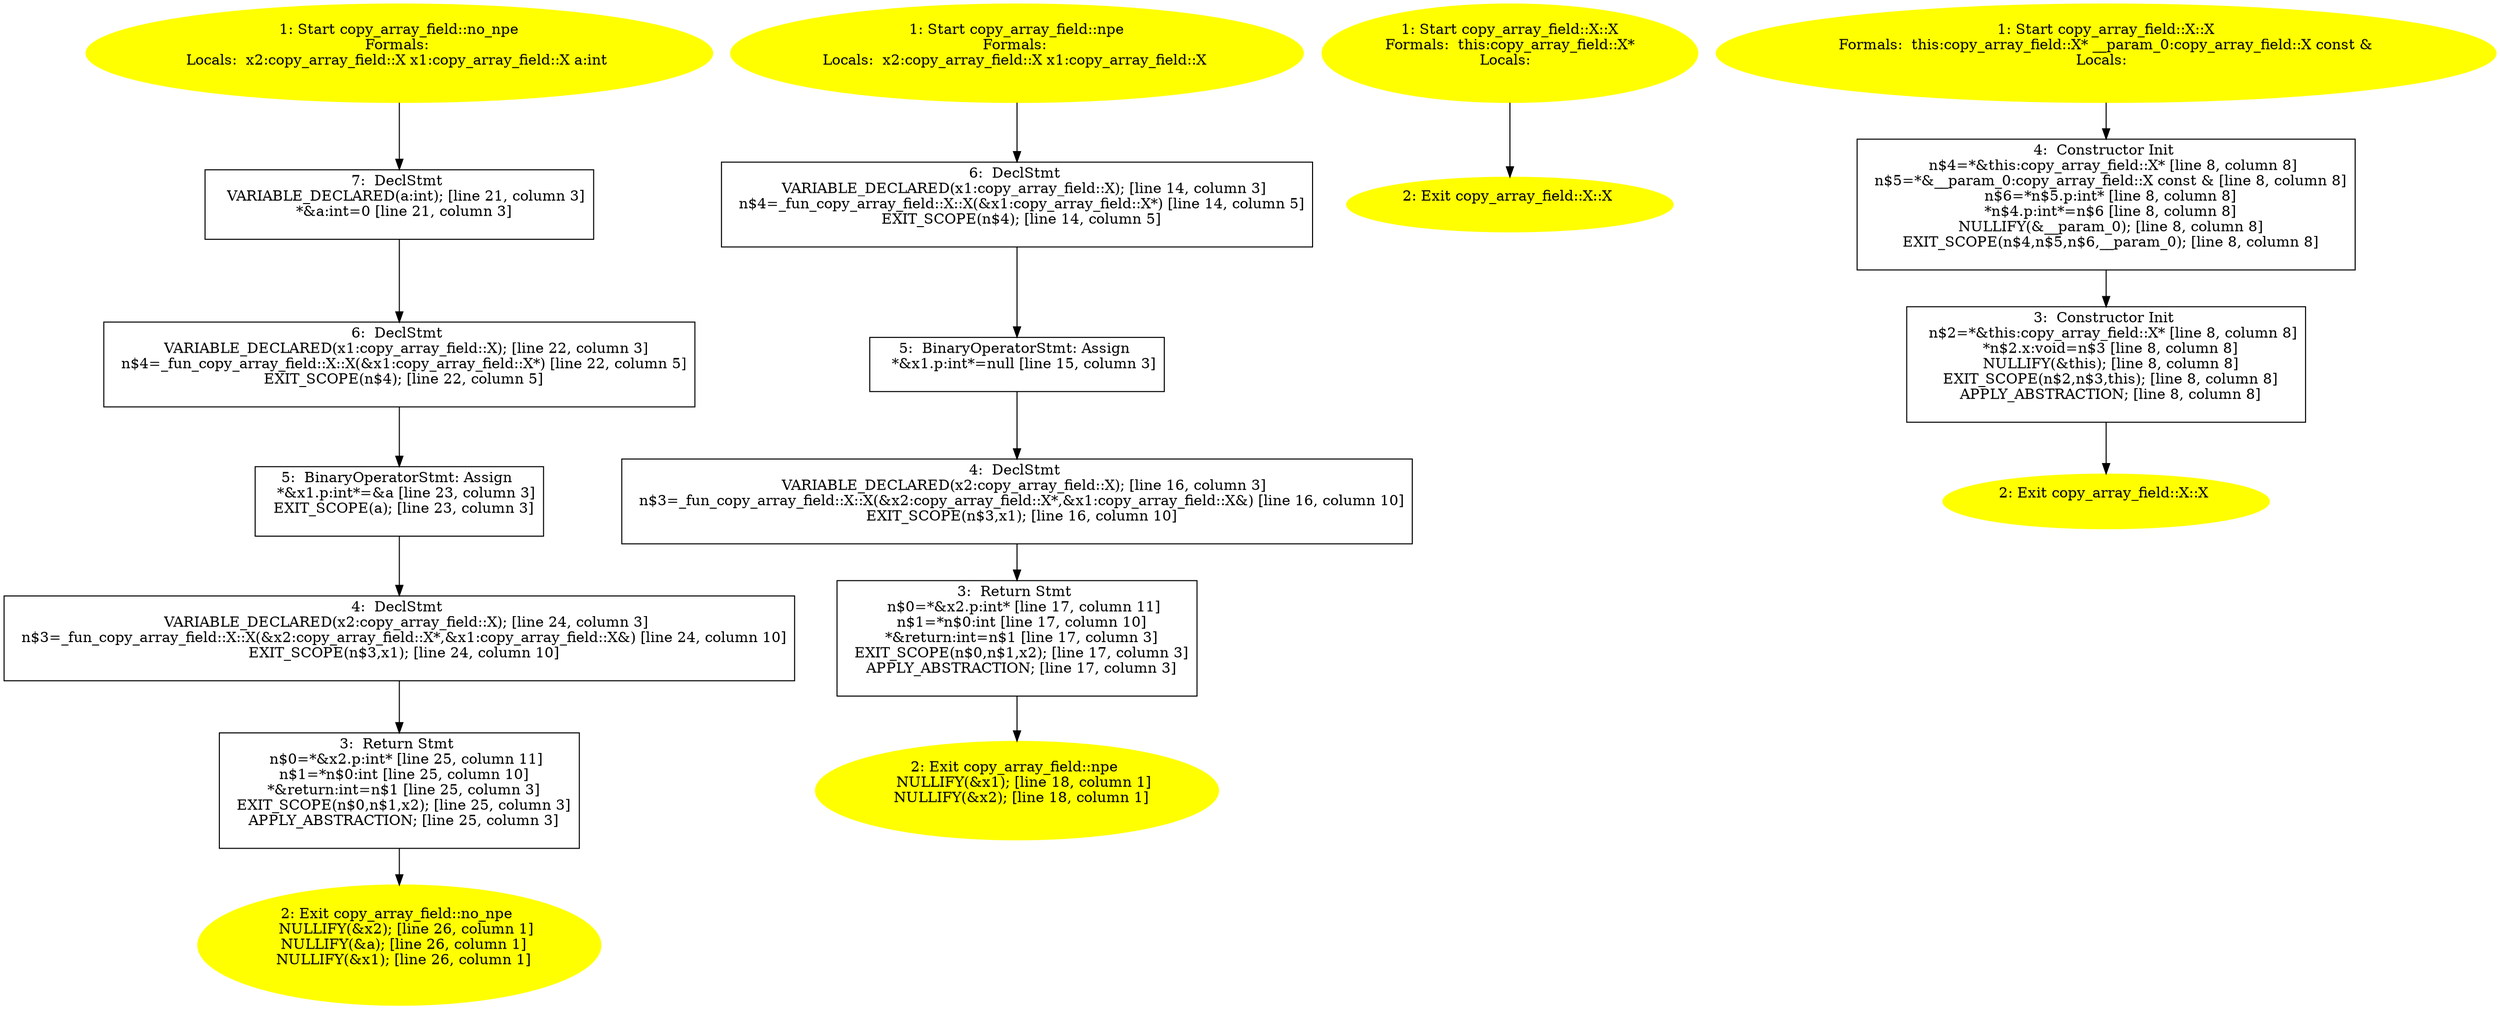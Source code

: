/* @generated */
digraph cfg {
"no_npe#copy_array_field#15879390968573954131.8ea76552f08038187f112d283020a67e_1" [label="1: Start copy_array_field::no_npe\nFormals: \nLocals:  x2:copy_array_field::X x1:copy_array_field::X a:int \n  " color=yellow style=filled]
	

	 "no_npe#copy_array_field#15879390968573954131.8ea76552f08038187f112d283020a67e_1" -> "no_npe#copy_array_field#15879390968573954131.8ea76552f08038187f112d283020a67e_7" ;
"no_npe#copy_array_field#15879390968573954131.8ea76552f08038187f112d283020a67e_2" [label="2: Exit copy_array_field::no_npe \n   NULLIFY(&x2); [line 26, column 1]\n  NULLIFY(&a); [line 26, column 1]\n  NULLIFY(&x1); [line 26, column 1]\n " color=yellow style=filled]
	

"no_npe#copy_array_field#15879390968573954131.8ea76552f08038187f112d283020a67e_3" [label="3:  Return Stmt \n   n$0=*&x2.p:int* [line 25, column 11]\n  n$1=*n$0:int [line 25, column 10]\n  *&return:int=n$1 [line 25, column 3]\n  EXIT_SCOPE(n$0,n$1,x2); [line 25, column 3]\n  APPLY_ABSTRACTION; [line 25, column 3]\n " shape="box"]
	

	 "no_npe#copy_array_field#15879390968573954131.8ea76552f08038187f112d283020a67e_3" -> "no_npe#copy_array_field#15879390968573954131.8ea76552f08038187f112d283020a67e_2" ;
"no_npe#copy_array_field#15879390968573954131.8ea76552f08038187f112d283020a67e_4" [label="4:  DeclStmt \n   VARIABLE_DECLARED(x2:copy_array_field::X); [line 24, column 3]\n  n$3=_fun_copy_array_field::X::X(&x2:copy_array_field::X*,&x1:copy_array_field::X&) [line 24, column 10]\n  EXIT_SCOPE(n$3,x1); [line 24, column 10]\n " shape="box"]
	

	 "no_npe#copy_array_field#15879390968573954131.8ea76552f08038187f112d283020a67e_4" -> "no_npe#copy_array_field#15879390968573954131.8ea76552f08038187f112d283020a67e_3" ;
"no_npe#copy_array_field#15879390968573954131.8ea76552f08038187f112d283020a67e_5" [label="5:  BinaryOperatorStmt: Assign \n   *&x1.p:int*=&a [line 23, column 3]\n  EXIT_SCOPE(a); [line 23, column 3]\n " shape="box"]
	

	 "no_npe#copy_array_field#15879390968573954131.8ea76552f08038187f112d283020a67e_5" -> "no_npe#copy_array_field#15879390968573954131.8ea76552f08038187f112d283020a67e_4" ;
"no_npe#copy_array_field#15879390968573954131.8ea76552f08038187f112d283020a67e_6" [label="6:  DeclStmt \n   VARIABLE_DECLARED(x1:copy_array_field::X); [line 22, column 3]\n  n$4=_fun_copy_array_field::X::X(&x1:copy_array_field::X*) [line 22, column 5]\n  EXIT_SCOPE(n$4); [line 22, column 5]\n " shape="box"]
	

	 "no_npe#copy_array_field#15879390968573954131.8ea76552f08038187f112d283020a67e_6" -> "no_npe#copy_array_field#15879390968573954131.8ea76552f08038187f112d283020a67e_5" ;
"no_npe#copy_array_field#15879390968573954131.8ea76552f08038187f112d283020a67e_7" [label="7:  DeclStmt \n   VARIABLE_DECLARED(a:int); [line 21, column 3]\n  *&a:int=0 [line 21, column 3]\n " shape="box"]
	

	 "no_npe#copy_array_field#15879390968573954131.8ea76552f08038187f112d283020a67e_7" -> "no_npe#copy_array_field#15879390968573954131.8ea76552f08038187f112d283020a67e_6" ;
"npe#copy_array_field#77301322902488828.946ed5a43ad43585633fa030996f9ad5_1" [label="1: Start copy_array_field::npe\nFormals: \nLocals:  x2:copy_array_field::X x1:copy_array_field::X \n  " color=yellow style=filled]
	

	 "npe#copy_array_field#77301322902488828.946ed5a43ad43585633fa030996f9ad5_1" -> "npe#copy_array_field#77301322902488828.946ed5a43ad43585633fa030996f9ad5_6" ;
"npe#copy_array_field#77301322902488828.946ed5a43ad43585633fa030996f9ad5_2" [label="2: Exit copy_array_field::npe \n   NULLIFY(&x1); [line 18, column 1]\n  NULLIFY(&x2); [line 18, column 1]\n " color=yellow style=filled]
	

"npe#copy_array_field#77301322902488828.946ed5a43ad43585633fa030996f9ad5_3" [label="3:  Return Stmt \n   n$0=*&x2.p:int* [line 17, column 11]\n  n$1=*n$0:int [line 17, column 10]\n  *&return:int=n$1 [line 17, column 3]\n  EXIT_SCOPE(n$0,n$1,x2); [line 17, column 3]\n  APPLY_ABSTRACTION; [line 17, column 3]\n " shape="box"]
	

	 "npe#copy_array_field#77301322902488828.946ed5a43ad43585633fa030996f9ad5_3" -> "npe#copy_array_field#77301322902488828.946ed5a43ad43585633fa030996f9ad5_2" ;
"npe#copy_array_field#77301322902488828.946ed5a43ad43585633fa030996f9ad5_4" [label="4:  DeclStmt \n   VARIABLE_DECLARED(x2:copy_array_field::X); [line 16, column 3]\n  n$3=_fun_copy_array_field::X::X(&x2:copy_array_field::X*,&x1:copy_array_field::X&) [line 16, column 10]\n  EXIT_SCOPE(n$3,x1); [line 16, column 10]\n " shape="box"]
	

	 "npe#copy_array_field#77301322902488828.946ed5a43ad43585633fa030996f9ad5_4" -> "npe#copy_array_field#77301322902488828.946ed5a43ad43585633fa030996f9ad5_3" ;
"npe#copy_array_field#77301322902488828.946ed5a43ad43585633fa030996f9ad5_5" [label="5:  BinaryOperatorStmt: Assign \n   *&x1.p:int*=null [line 15, column 3]\n " shape="box"]
	

	 "npe#copy_array_field#77301322902488828.946ed5a43ad43585633fa030996f9ad5_5" -> "npe#copy_array_field#77301322902488828.946ed5a43ad43585633fa030996f9ad5_4" ;
"npe#copy_array_field#77301322902488828.946ed5a43ad43585633fa030996f9ad5_6" [label="6:  DeclStmt \n   VARIABLE_DECLARED(x1:copy_array_field::X); [line 14, column 3]\n  n$4=_fun_copy_array_field::X::X(&x1:copy_array_field::X*) [line 14, column 5]\n  EXIT_SCOPE(n$4); [line 14, column 5]\n " shape="box"]
	

	 "npe#copy_array_field#77301322902488828.946ed5a43ad43585633fa030996f9ad5_6" -> "npe#copy_array_field#77301322902488828.946ed5a43ad43585633fa030996f9ad5_5" ;
"X#X#copy_array_field#{13837822965298396151}.45edc461c1975571aa48e5a08cc73f08_1" [label="1: Start copy_array_field::X::X\nFormals:  this:copy_array_field::X*\nLocals:  \n  " color=yellow style=filled]
	

	 "X#X#copy_array_field#{13837822965298396151}.45edc461c1975571aa48e5a08cc73f08_1" -> "X#X#copy_array_field#{13837822965298396151}.45edc461c1975571aa48e5a08cc73f08_2" ;
"X#X#copy_array_field#{13837822965298396151}.45edc461c1975571aa48e5a08cc73f08_2" [label="2: Exit copy_array_field::X::X \n  " color=yellow style=filled]
	

"X#X#copy_array_field#{17703731918757231564|constexpr}.ab45982a069b7b3a582b1d4796205cce_1" [label="1: Start copy_array_field::X::X\nFormals:  this:copy_array_field::X* __param_0:copy_array_field::X const &\nLocals:  \n  " color=yellow style=filled]
	

	 "X#X#copy_array_field#{17703731918757231564|constexpr}.ab45982a069b7b3a582b1d4796205cce_1" -> "X#X#copy_array_field#{17703731918757231564|constexpr}.ab45982a069b7b3a582b1d4796205cce_4" ;
"X#X#copy_array_field#{17703731918757231564|constexpr}.ab45982a069b7b3a582b1d4796205cce_2" [label="2: Exit copy_array_field::X::X \n  " color=yellow style=filled]
	

"X#X#copy_array_field#{17703731918757231564|constexpr}.ab45982a069b7b3a582b1d4796205cce_3" [label="3:  Constructor Init \n   n$2=*&this:copy_array_field::X* [line 8, column 8]\n  *n$2.x:void=n$3 [line 8, column 8]\n  NULLIFY(&this); [line 8, column 8]\n  EXIT_SCOPE(n$2,n$3,this); [line 8, column 8]\n  APPLY_ABSTRACTION; [line 8, column 8]\n " shape="box"]
	

	 "X#X#copy_array_field#{17703731918757231564|constexpr}.ab45982a069b7b3a582b1d4796205cce_3" -> "X#X#copy_array_field#{17703731918757231564|constexpr}.ab45982a069b7b3a582b1d4796205cce_2" ;
"X#X#copy_array_field#{17703731918757231564|constexpr}.ab45982a069b7b3a582b1d4796205cce_4" [label="4:  Constructor Init \n   n$4=*&this:copy_array_field::X* [line 8, column 8]\n  n$5=*&__param_0:copy_array_field::X const & [line 8, column 8]\n  n$6=*n$5.p:int* [line 8, column 8]\n  *n$4.p:int*=n$6 [line 8, column 8]\n  NULLIFY(&__param_0); [line 8, column 8]\n  EXIT_SCOPE(n$4,n$5,n$6,__param_0); [line 8, column 8]\n " shape="box"]
	

	 "X#X#copy_array_field#{17703731918757231564|constexpr}.ab45982a069b7b3a582b1d4796205cce_4" -> "X#X#copy_array_field#{17703731918757231564|constexpr}.ab45982a069b7b3a582b1d4796205cce_3" ;
}
